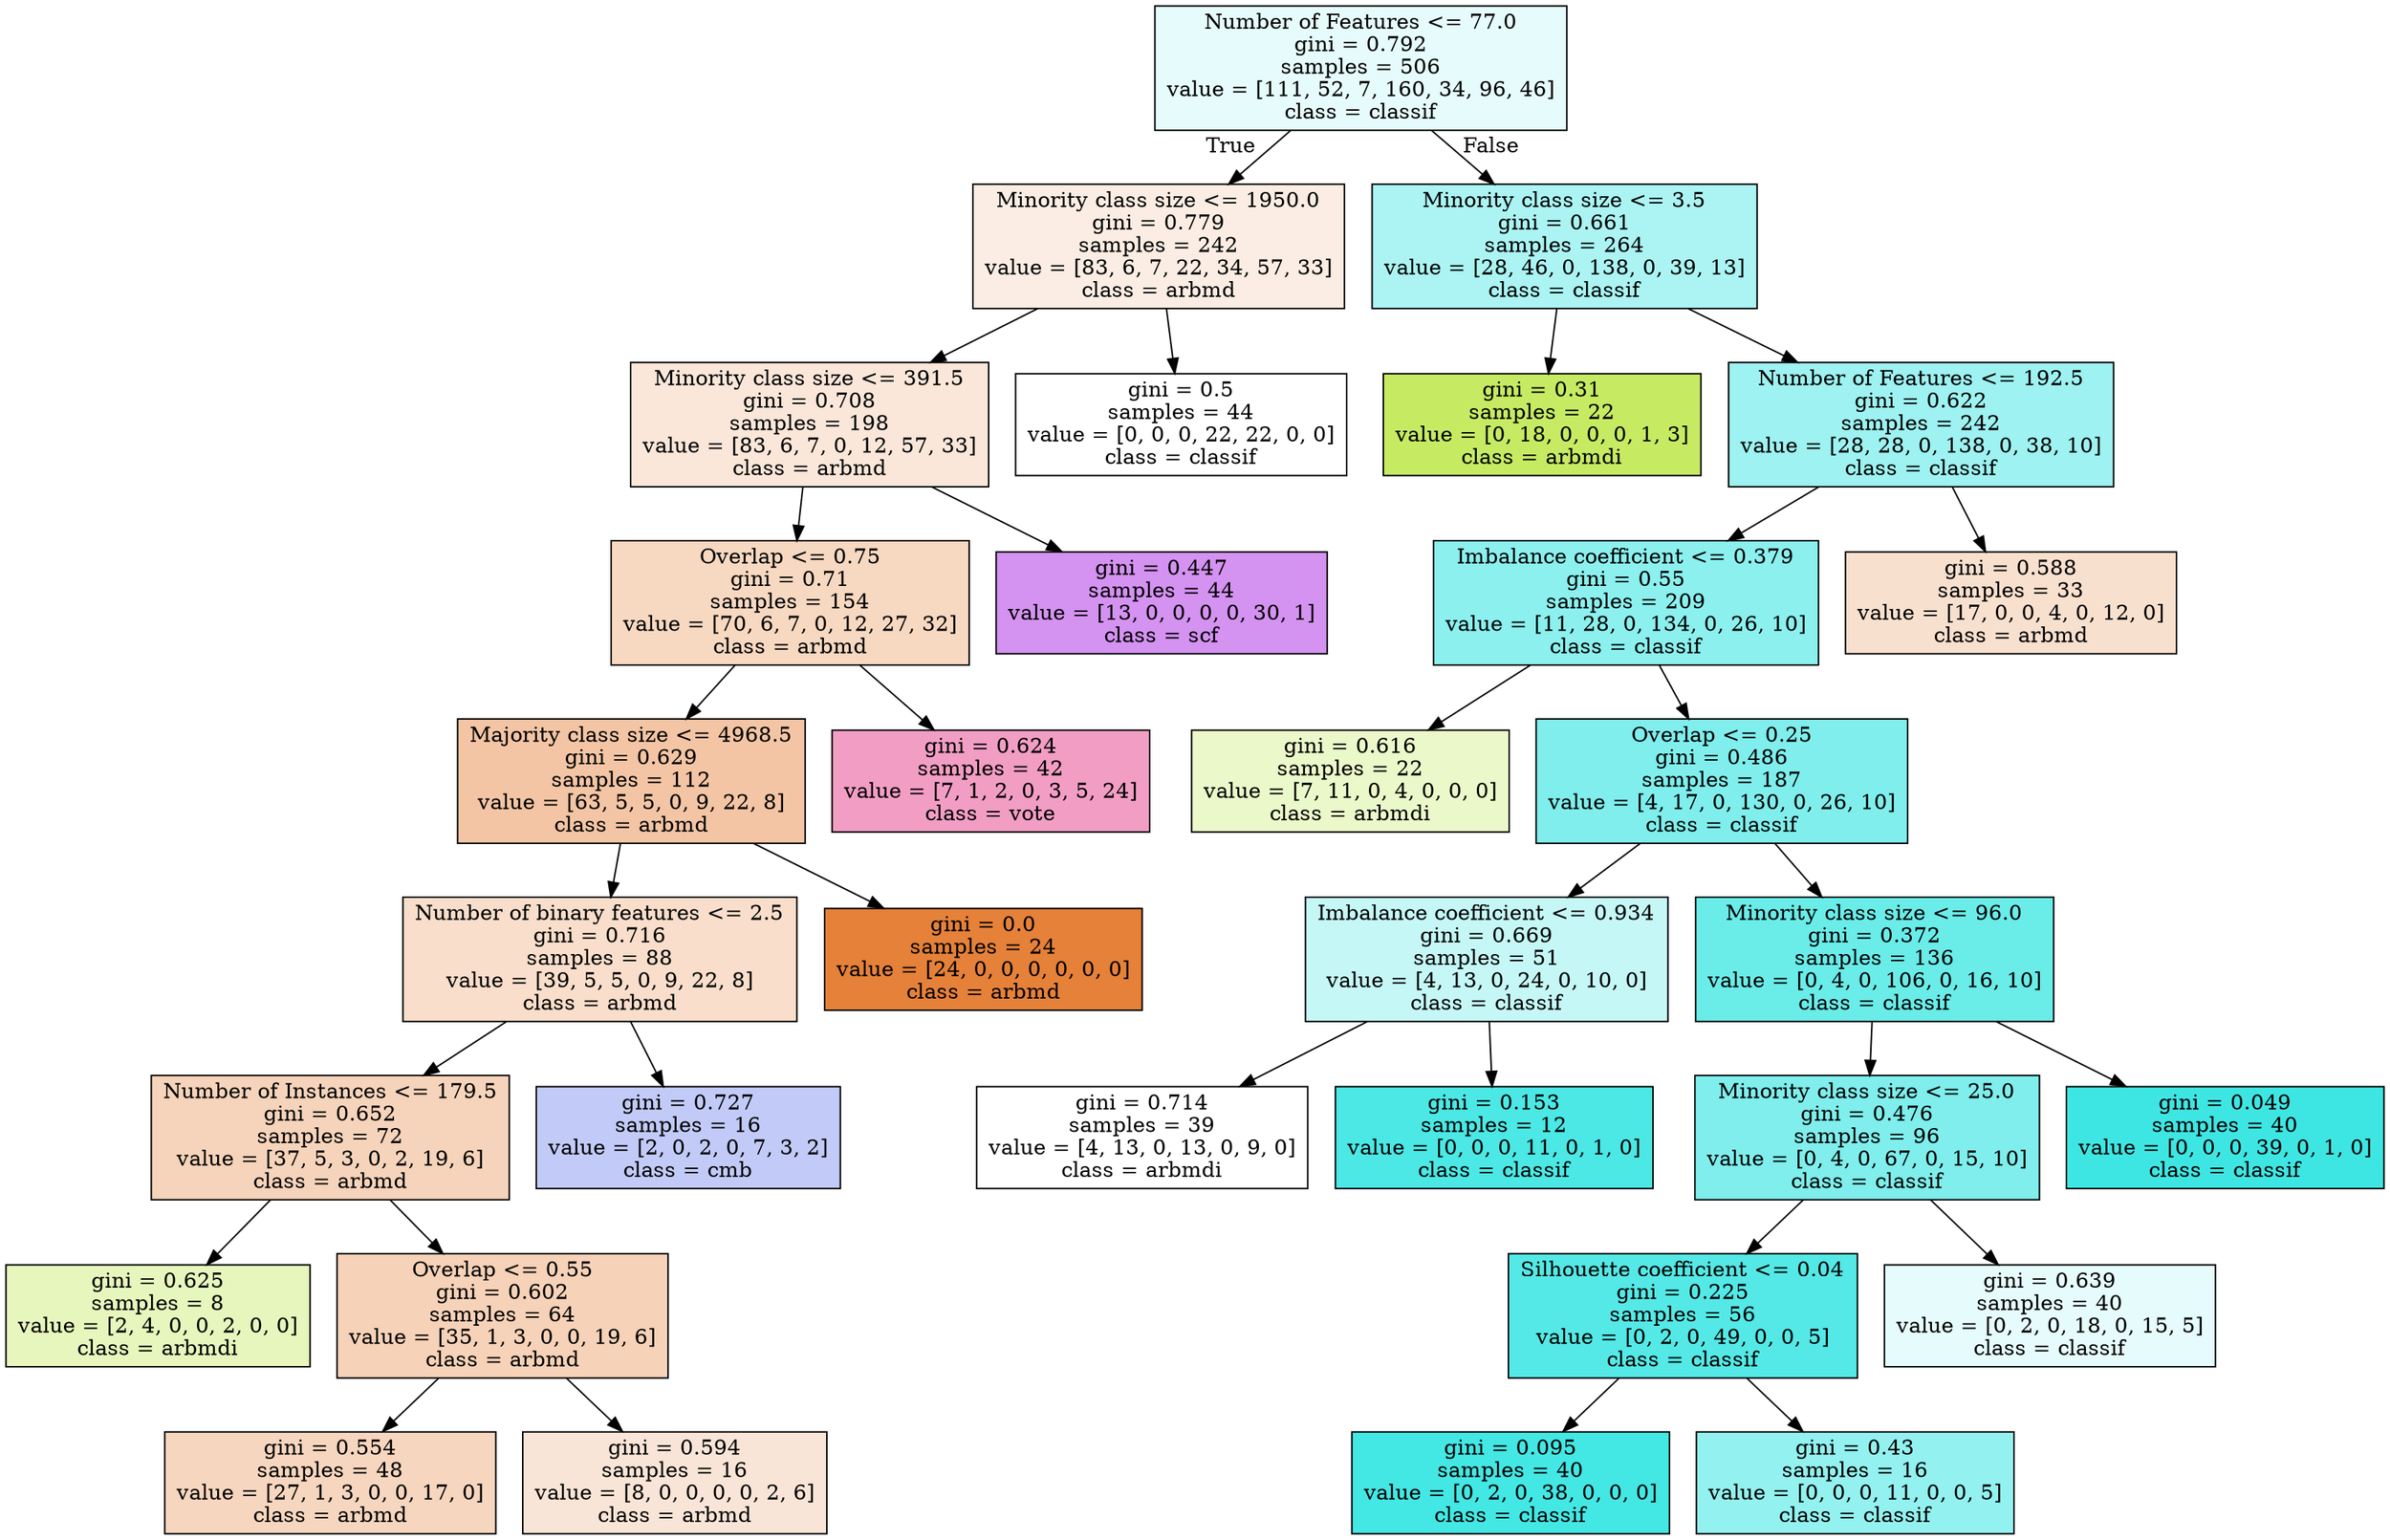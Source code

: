 digraph Tree {
node [shape=box, style="filled", color="black"] ;
0 [label="Number of Features <= 77.0\ngini = 0.792\nsamples = 506\nvalue = [111, 52, 7, 160, 34, 96, 46]\nclass = classif", fillcolor="#39e5e220"] ;
1 [label="Minority class size <= 1950.0\ngini = 0.779\nsamples = 242\nvalue = [83, 6, 7, 22, 34, 57, 33]\nclass = arbmd", fillcolor="#e5813924"] ;
0 -> 1 [labeldistance=2.5, labelangle=45, headlabel="True"] ;
2 [label="Minority class size <= 391.5\ngini = 0.708\nsamples = 198\nvalue = [83, 6, 7, 0, 12, 57, 33]\nclass = arbmd", fillcolor="#e581392f"] ;
1 -> 2 ;
3 [label="Overlap <= 0.75\ngini = 0.71\nsamples = 154\nvalue = [70, 6, 7, 0, 12, 27, 32]\nclass = arbmd", fillcolor="#e581394f"] ;
2 -> 3 ;
4 [label="Majority class size <= 4968.5\ngini = 0.629\nsamples = 112\nvalue = [63, 5, 5, 0, 9, 22, 8]\nclass = arbmd", fillcolor="#e5813974"] ;
3 -> 4 ;
5 [label="Number of binary features <= 2.5\ngini = 0.716\nsamples = 88\nvalue = [39, 5, 5, 0, 9, 22, 8]\nclass = arbmd", fillcolor="#e5813942"] ;
4 -> 5 ;
6 [label="Number of Instances <= 179.5\ngini = 0.652\nsamples = 72\nvalue = [37, 5, 3, 0, 2, 19, 6]\nclass = arbmd", fillcolor="#e5813957"] ;
5 -> 6 ;
7 [label="gini = 0.625\nsamples = 8\nvalue = [2, 4, 0, 0, 2, 0, 0]\nclass = arbmdi", fillcolor="#b7e53955"] ;
6 -> 7 ;
8 [label="Overlap <= 0.55\ngini = 0.602\nsamples = 64\nvalue = [35, 1, 3, 0, 0, 19, 6]\nclass = arbmd", fillcolor="#e581395b"] ;
6 -> 8 ;
9 [label="gini = 0.554\nsamples = 48\nvalue = [27, 1, 3, 0, 0, 17, 0]\nclass = arbmd", fillcolor="#e5813952"] ;
8 -> 9 ;
10 [label="gini = 0.594\nsamples = 16\nvalue = [8, 0, 0, 0, 0, 2, 6]\nclass = arbmd", fillcolor="#e5813933"] ;
8 -> 10 ;
11 [label="gini = 0.727\nsamples = 16\nvalue = [2, 0, 2, 0, 7, 3, 2]\nclass = cmb", fillcolor="#3956e54e"] ;
5 -> 11 ;
12 [label="gini = 0.0\nsamples = 24\nvalue = [24, 0, 0, 0, 0, 0, 0]\nclass = arbmd", fillcolor="#e58139ff"] ;
4 -> 12 ;
13 [label="gini = 0.624\nsamples = 42\nvalue = [7, 1, 2, 0, 3, 5, 24]\nclass = vote", fillcolor="#e539867c"] ;
3 -> 13 ;
14 [label="gini = 0.447\nsamples = 44\nvalue = [13, 0, 0, 0, 0, 30, 1]\nclass = scf", fillcolor="#b139e58c"] ;
2 -> 14 ;
15 [label="gini = 0.5\nsamples = 44\nvalue = [0, 0, 0, 22, 22, 0, 0]\nclass = classif", fillcolor="#39e5e200"] ;
1 -> 15 ;
16 [label="Minority class size <= 3.5\ngini = 0.661\nsamples = 264\nvalue = [28, 46, 0, 138, 0, 39, 13]\nclass = classif", fillcolor="#39e5e26c"] ;
0 -> 16 [labeldistance=2.5, labelangle=-45, headlabel="False"] ;
17 [label="gini = 0.31\nsamples = 22\nvalue = [0, 18, 0, 0, 0, 1, 3]\nclass = arbmdi", fillcolor="#b7e539c9"] ;
16 -> 17 ;
18 [label="Number of Features <= 192.5\ngini = 0.622\nsamples = 242\nvalue = [28, 28, 0, 138, 0, 38, 10]\nclass = classif", fillcolor="#39e5e27d"] ;
16 -> 18 ;
19 [label="Imbalance coefficient <= 0.379\ngini = 0.55\nsamples = 209\nvalue = [11, 28, 0, 134, 0, 26, 10]\nclass = classif", fillcolor="#39e5e295"] ;
18 -> 19 ;
20 [label="gini = 0.616\nsamples = 22\nvalue = [7, 11, 0, 4, 0, 0, 0]\nclass = arbmdi", fillcolor="#b7e53944"] ;
19 -> 20 ;
21 [label="Overlap <= 0.25\ngini = 0.486\nsamples = 187\nvalue = [4, 17, 0, 130, 0, 26, 10]\nclass = classif", fillcolor="#39e5e2a5"] ;
19 -> 21 ;
22 [label="Imbalance coefficient <= 0.934\ngini = 0.669\nsamples = 51\nvalue = [4, 13, 0, 24, 0, 10, 0]\nclass = classif", fillcolor="#39e5e24a"] ;
21 -> 22 ;
23 [label="gini = 0.714\nsamples = 39\nvalue = [4, 13, 0, 13, 0, 9, 0]\nclass = arbmdi", fillcolor="#b7e53900"] ;
22 -> 23 ;
24 [label="gini = 0.153\nsamples = 12\nvalue = [0, 0, 0, 11, 0, 1, 0]\nclass = classif", fillcolor="#39e5e2e8"] ;
22 -> 24 ;
25 [label="Minority class size <= 96.0\ngini = 0.372\nsamples = 136\nvalue = [0, 4, 0, 106, 0, 16, 10]\nclass = classif", fillcolor="#39e5e2bf"] ;
21 -> 25 ;
26 [label="Minority class size <= 25.0\ngini = 0.476\nsamples = 96\nvalue = [0, 4, 0, 67, 0, 15, 10]\nclass = classif", fillcolor="#39e5e2a4"] ;
25 -> 26 ;
27 [label="Silhouette coefficient <= 0.04\ngini = 0.225\nsamples = 56\nvalue = [0, 2, 0, 49, 0, 0, 5]\nclass = classif", fillcolor="#39e5e2dc"] ;
26 -> 27 ;
28 [label="gini = 0.095\nsamples = 40\nvalue = [0, 2, 0, 38, 0, 0, 0]\nclass = classif", fillcolor="#39e5e2f2"] ;
27 -> 28 ;
29 [label="gini = 0.43\nsamples = 16\nvalue = [0, 0, 0, 11, 0, 0, 5]\nclass = classif", fillcolor="#39e5e28b"] ;
27 -> 29 ;
30 [label="gini = 0.639\nsamples = 40\nvalue = [0, 2, 0, 18, 0, 15, 5]\nclass = classif", fillcolor="#39e5e21f"] ;
26 -> 30 ;
31 [label="gini = 0.049\nsamples = 40\nvalue = [0, 0, 0, 39, 0, 1, 0]\nclass = classif", fillcolor="#39e5e2f8"] ;
25 -> 31 ;
32 [label="gini = 0.588\nsamples = 33\nvalue = [17, 0, 0, 4, 0, 12, 0]\nclass = arbmd", fillcolor="#e581393d"] ;
18 -> 32 ;
}